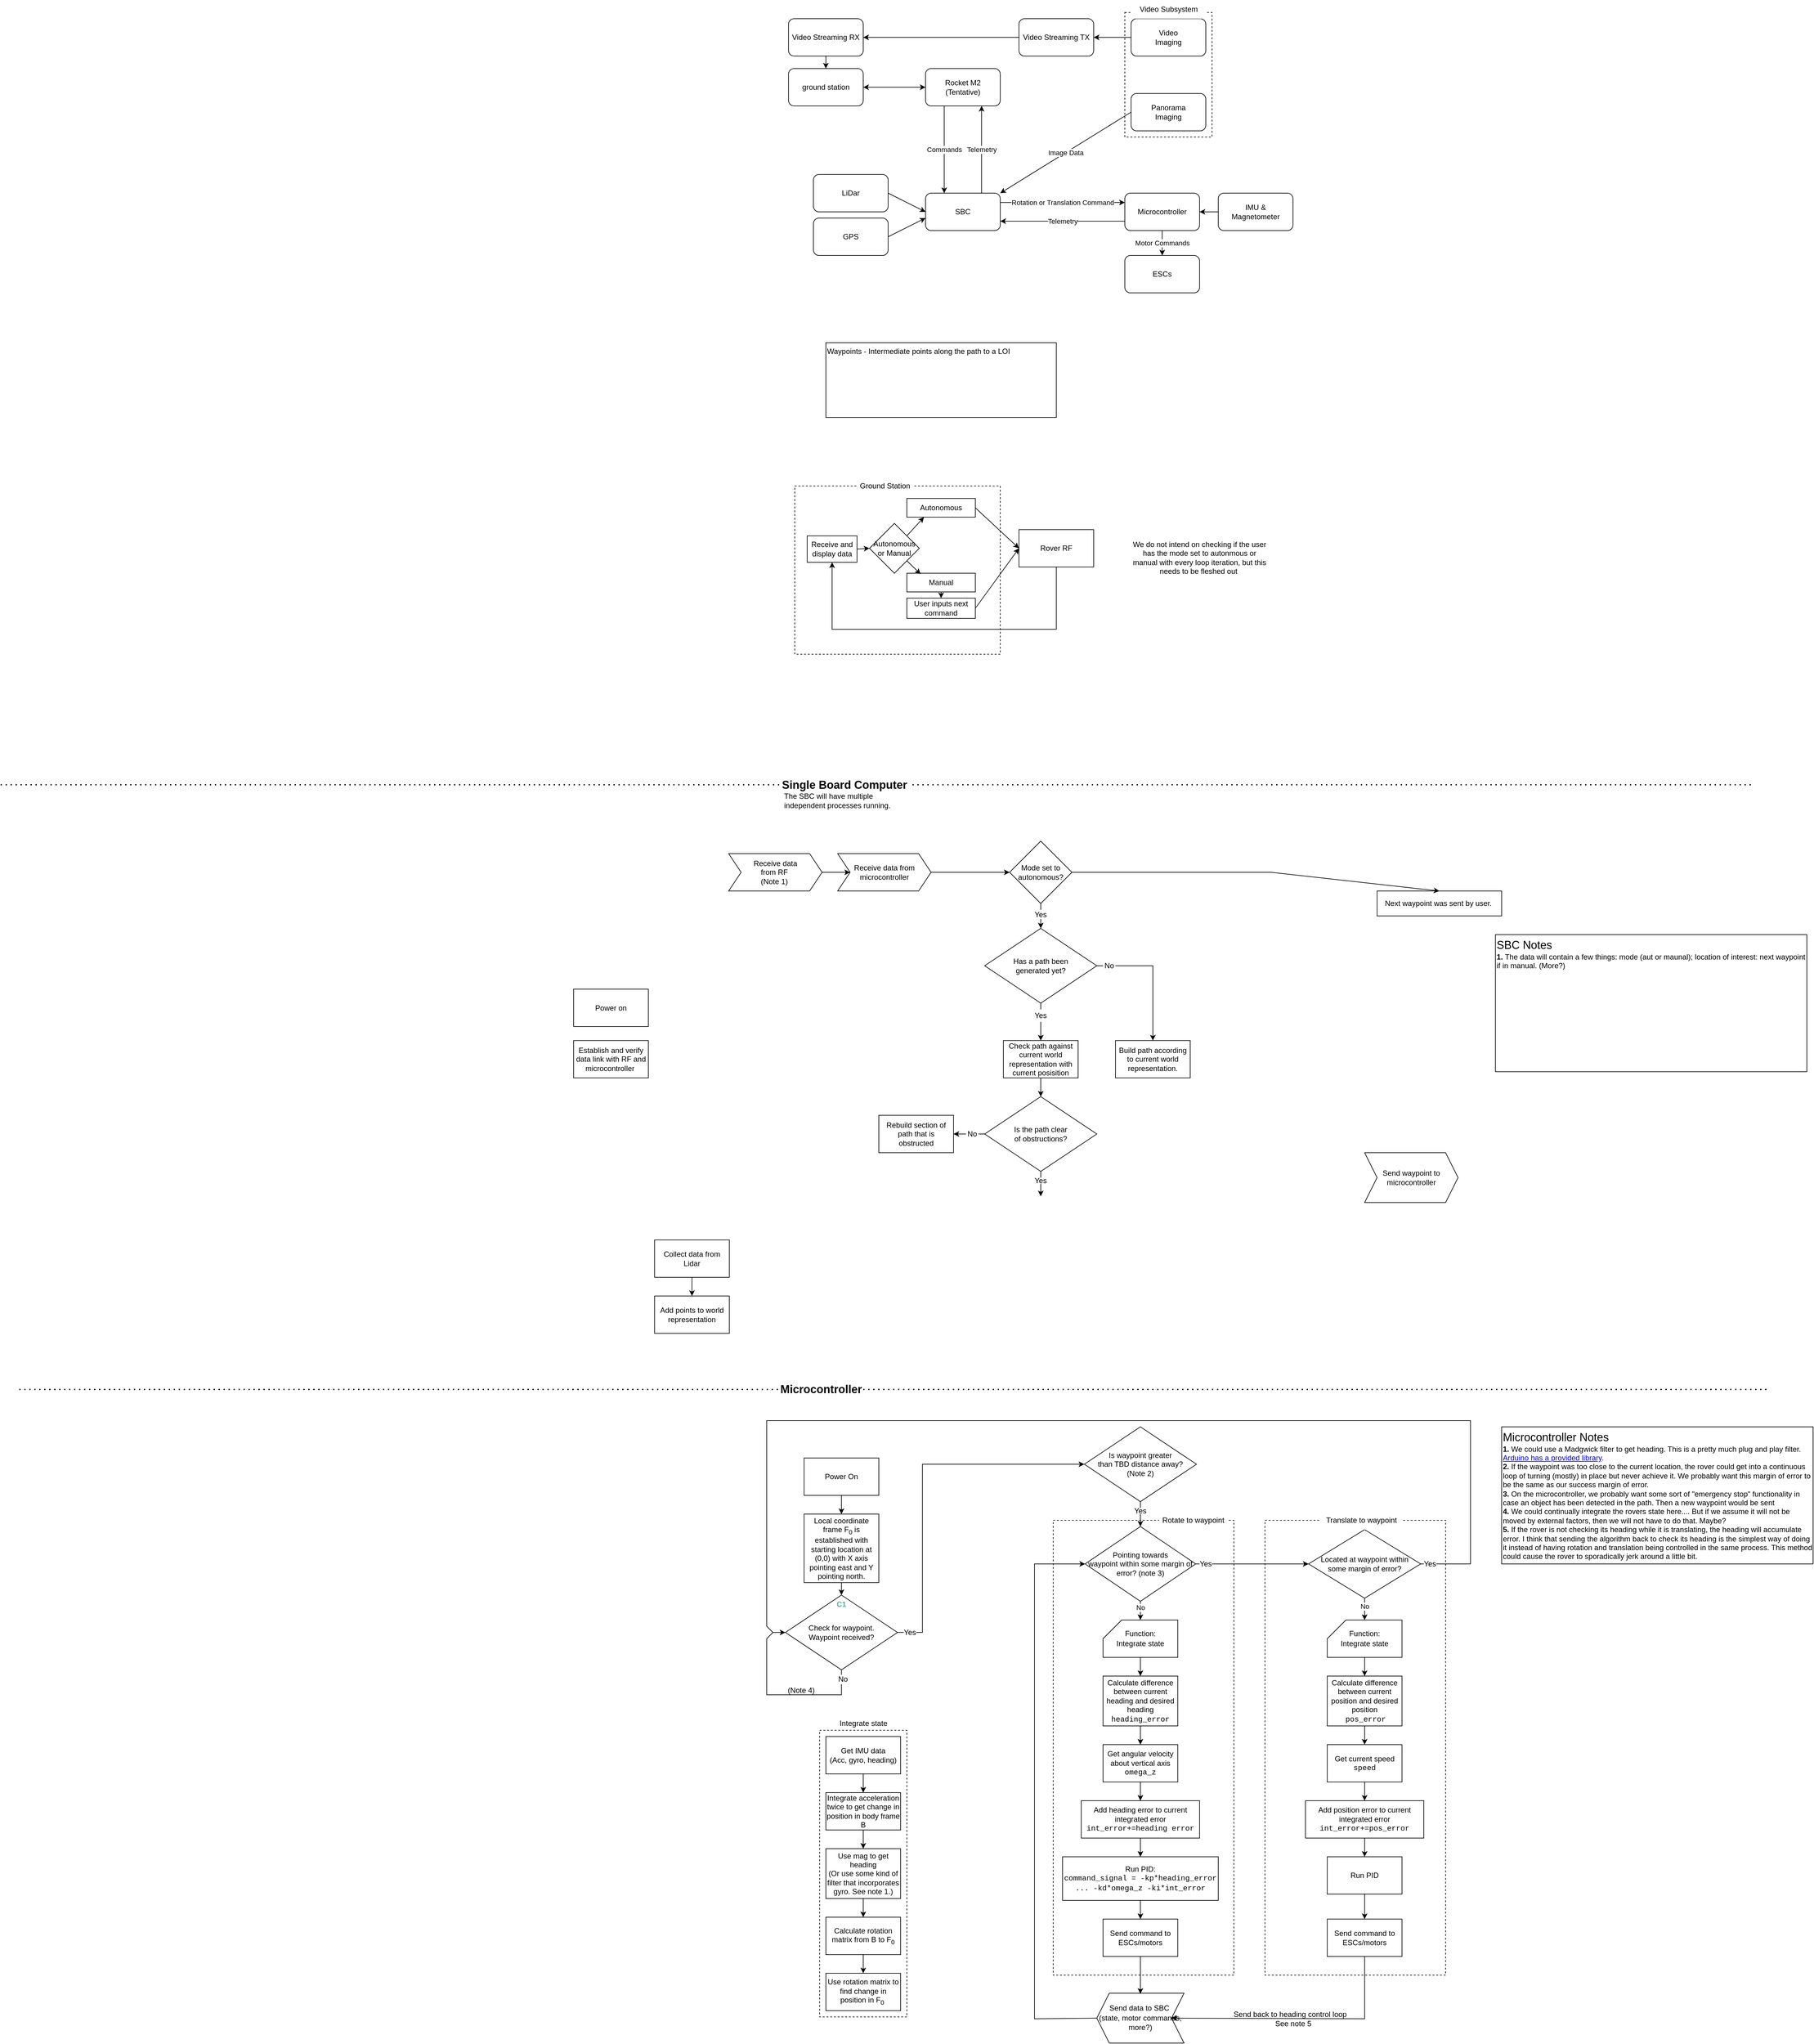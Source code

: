 <mxfile version="20.5.1" type="google"><diagram id="hso_iSwz_gK1g0uYJVs4" name="Page-1"><mxGraphModel grid="1" page="1" gridSize="10" guides="1" tooltips="1" connect="1" arrows="1" fold="1" pageScale="1" pageWidth="850" pageHeight="1100" math="0" shadow="0"><root><mxCell id="0"/><mxCell id="1" parent="0"/><mxCell id="sDQtPrkMTMTHFM-ABYCT-98" value="" style="rounded=0;whiteSpace=wrap;html=1;fontFamily=Helvetica;fontSize=12;fillColor=none;dashed=1;" vertex="1" parent="1"><mxGeometry x="780" y="2060" width="290" height="730" as="geometry"/></mxCell><mxCell id="sDQtPrkMTMTHFM-ABYCT-71" value="" style="rounded=0;whiteSpace=wrap;html=1;fontFamily=Helvetica;fontSize=12;fillColor=none;dashed=1;" vertex="1" parent="1"><mxGeometry x="65" y="2397" width="140" height="460" as="geometry"/></mxCell><mxCell id="sDQtPrkMTMTHFM-ABYCT-45" value="" style="rounded=0;whiteSpace=wrap;html=1;fontFamily=Helvetica;fontSize=12;fillColor=none;dashed=1;" vertex="1" parent="1"><mxGeometry x="440" y="2060" width="290" height="730" as="geometry"/></mxCell><mxCell id="DvEKIRroj0vIn-waKODv-55" value="" style="rounded=0;whiteSpace=wrap;html=1;fillColor=none;dashed=1;connectable=0;" vertex="1" parent="1"><mxGeometry x="25" y="400" width="330" height="270" as="geometry"/></mxCell><mxCell id="DvEKIRroj0vIn-waKODv-1" value="ground station" style="rounded=1;whiteSpace=wrap;html=1;" vertex="1" parent="1"><mxGeometry x="15" y="-270" width="120" height="60" as="geometry"/></mxCell><mxCell id="DvEKIRroj0vIn-waKODv-2" value="Rocket M2&lt;br&gt;(Tentative)" style="rounded=1;whiteSpace=wrap;html=1;" vertex="1" parent="1"><mxGeometry x="235" y="-270" width="120" height="60" as="geometry"/></mxCell><mxCell id="DvEKIRroj0vIn-waKODv-3" value="SBC" style="rounded=1;whiteSpace=wrap;html=1;" vertex="1" parent="1"><mxGeometry x="235" y="-70" width="120" height="60" as="geometry"/></mxCell><mxCell id="DvEKIRroj0vIn-waKODv-4" value="Microcontroller" style="rounded=1;whiteSpace=wrap;html=1;" vertex="1" parent="1"><mxGeometry x="555" y="-70" width="120" height="60" as="geometry"/></mxCell><mxCell id="DvEKIRroj0vIn-waKODv-5" value="ESCs" style="rounded=1;whiteSpace=wrap;html=1;" vertex="1" parent="1"><mxGeometry x="555" y="30" width="120" height="60" as="geometry"/></mxCell><mxCell id="DvEKIRroj0vIn-waKODv-6" value="Panorama&lt;br&gt;Imaging" style="rounded=1;whiteSpace=wrap;html=1;" vertex="1" parent="1"><mxGeometry x="565" y="-230" width="120" height="60" as="geometry"/></mxCell><mxCell id="DvEKIRroj0vIn-waKODv-15" value="" style="endArrow=classic;html=1;rounded=0;exitX=0;exitY=0.5;exitDx=0;exitDy=0;entryX=1;entryY=0.5;entryDx=0;entryDy=0;" edge="1" parent="1" source="DvEKIRroj0vIn-waKODv-20" target="DvEKIRroj0vIn-waKODv-21"><mxGeometry width="50" height="50" relative="1" as="geometry"><mxPoint x="365" y="50" as="sourcePoint"/><mxPoint x="195" y="-320" as="targetPoint"/></mxGeometry></mxCell><mxCell id="DvEKIRroj0vIn-waKODv-16" value="Video&lt;br&gt;Imaging" style="rounded=1;whiteSpace=wrap;html=1;" vertex="1" parent="1"><mxGeometry x="565" y="-350" width="120" height="60" as="geometry"/></mxCell><mxCell id="DvEKIRroj0vIn-waKODv-17" value="" style="endArrow=classic;startArrow=classic;html=1;rounded=0;metaEdit=0;exitX=1;exitY=0.5;exitDx=0;exitDy=0;entryX=0;entryY=0.5;entryDx=0;entryDy=0;" edge="1" parent="1" source="DvEKIRroj0vIn-waKODv-1" target="DvEKIRroj0vIn-waKODv-2"><mxGeometry width="50" height="50" relative="1" as="geometry"><mxPoint x="395" y="40" as="sourcePoint"/><mxPoint x="445" y="-10" as="targetPoint"/></mxGeometry></mxCell><mxCell id="DvEKIRroj0vIn-waKODv-20" value="Video Streaming TX" style="rounded=1;whiteSpace=wrap;html=1;" vertex="1" parent="1"><mxGeometry x="385" y="-350" width="120" height="60" as="geometry"/></mxCell><mxCell id="DvEKIRroj0vIn-waKODv-21" value="Video Streaming RX" style="rounded=1;whiteSpace=wrap;html=1;" vertex="1" parent="1"><mxGeometry x="15" y="-350" width="120" height="60" as="geometry"/></mxCell><mxCell id="DvEKIRroj0vIn-waKODv-25" value="Waypoints - Intermediate points along the path to a LOI" style="rounded=0;whiteSpace=wrap;html=1;align=left;verticalAlign=top;" vertex="1" parent="1"><mxGeometry x="75" y="170" width="370" height="120" as="geometry"/></mxCell><mxCell id="DvEKIRroj0vIn-waKODv-28" value="" style="endArrow=classic;html=1;rounded=0;exitX=0.25;exitY=1;exitDx=0;exitDy=0;entryX=0.25;entryY=0;entryDx=0;entryDy=0;" edge="1" parent="1" source="DvEKIRroj0vIn-waKODv-2" target="DvEKIRroj0vIn-waKODv-3"><mxGeometry relative="1" as="geometry"><mxPoint x="365" as="sourcePoint"/><mxPoint x="465" as="targetPoint"/></mxGeometry></mxCell><mxCell id="DvEKIRroj0vIn-waKODv-29" value="Commands" style="edgeLabel;resizable=0;html=1;align=center;verticalAlign=middle;" connectable="0" vertex="1" parent="DvEKIRroj0vIn-waKODv-28"><mxGeometry relative="1" as="geometry"/></mxCell><mxCell id="DvEKIRroj0vIn-waKODv-33" value="Image Data" style="endArrow=classic;html=1;rounded=0;exitX=0;exitY=0.5;exitDx=0;exitDy=0;entryX=1;entryY=0;entryDx=0;entryDy=0;" edge="1" parent="1" source="DvEKIRroj0vIn-waKODv-6" target="DvEKIRroj0vIn-waKODv-3"><mxGeometry relative="1" as="geometry"><mxPoint x="365" as="sourcePoint"/><mxPoint x="465" as="targetPoint"/></mxGeometry></mxCell><mxCell id="DvEKIRroj0vIn-waKODv-35" value="" style="endArrow=classic;html=1;rounded=0;exitX=0.5;exitY=1;exitDx=0;exitDy=0;entryX=0.5;entryY=0;entryDx=0;entryDy=0;" edge="1" parent="1" source="DvEKIRroj0vIn-waKODv-4" target="DvEKIRroj0vIn-waKODv-5"><mxGeometry relative="1" as="geometry"><mxPoint x="275" y="-100" as="sourcePoint"/><mxPoint x="375" y="-100" as="targetPoint"/></mxGeometry></mxCell><mxCell id="DvEKIRroj0vIn-waKODv-36" value="Motor Commands" style="edgeLabel;resizable=0;html=1;align=center;verticalAlign=middle;" connectable="0" vertex="1" parent="DvEKIRroj0vIn-waKODv-35"><mxGeometry relative="1" as="geometry"/></mxCell><mxCell id="DvEKIRroj0vIn-waKODv-38" value="LiDar" style="rounded=1;whiteSpace=wrap;html=1;" vertex="1" parent="1"><mxGeometry x="55" y="-100" width="120" height="60" as="geometry"/></mxCell><mxCell id="DvEKIRroj0vIn-waKODv-39" value="IMU &amp;amp; &lt;br&gt;Magnetometer" style="rounded=1;whiteSpace=wrap;html=1;" vertex="1" parent="1"><mxGeometry x="705" y="-70" width="120" height="60" as="geometry"/></mxCell><mxCell id="DvEKIRroj0vIn-waKODv-40" value="" style="endArrow=classic;html=1;rounded=0;exitX=1;exitY=0.5;exitDx=0;exitDy=0;entryX=0;entryY=0.5;entryDx=0;entryDy=0;" edge="1" parent="1" source="DvEKIRroj0vIn-waKODv-38" target="DvEKIRroj0vIn-waKODv-3"><mxGeometry width="50" height="50" relative="1" as="geometry"><mxPoint x="295" y="-70" as="sourcePoint"/><mxPoint x="195" y="-120" as="targetPoint"/></mxGeometry></mxCell><mxCell id="DvEKIRroj0vIn-waKODv-41" value="" style="endArrow=classic;html=1;rounded=0;entryX=1;entryY=0.5;entryDx=0;entryDy=0;exitX=0;exitY=0.5;exitDx=0;exitDy=0;" edge="1" parent="1" source="DvEKIRroj0vIn-waKODv-39" target="DvEKIRroj0vIn-waKODv-4"><mxGeometry width="50" height="50" relative="1" as="geometry"><mxPoint x="435" y="-70" as="sourcePoint"/><mxPoint x="485" y="-120" as="targetPoint"/></mxGeometry></mxCell><mxCell id="DvEKIRroj0vIn-waKODv-42" value="" style="endArrow=classic;html=1;rounded=0;exitX=0;exitY=0.5;exitDx=0;exitDy=0;entryX=1;entryY=0.5;entryDx=0;entryDy=0;" edge="1" parent="1" source="DvEKIRroj0vIn-waKODv-16" target="DvEKIRroj0vIn-waKODv-20"><mxGeometry width="50" height="50" relative="1" as="geometry"><mxPoint x="435" y="-140" as="sourcePoint"/><mxPoint x="485" y="-190" as="targetPoint"/></mxGeometry></mxCell><mxCell id="DvEKIRroj0vIn-waKODv-43" value="T" style="endArrow=classic;html=1;rounded=0;exitX=0.75;exitY=0;exitDx=0;exitDy=0;entryX=0.75;entryY=1;entryDx=0;entryDy=0;" edge="1" parent="1" source="DvEKIRroj0vIn-waKODv-3" target="DvEKIRroj0vIn-waKODv-2"><mxGeometry relative="1" as="geometry"><mxPoint x="455" y="-40" as="sourcePoint"/><mxPoint x="555" y="-40" as="targetPoint"/></mxGeometry></mxCell><mxCell id="DvEKIRroj0vIn-waKODv-44" value="Telemetry" style="edgeLabel;resizable=0;html=1;align=center;verticalAlign=middle;" connectable="0" vertex="1" parent="DvEKIRroj0vIn-waKODv-43"><mxGeometry relative="1" as="geometry"/></mxCell><mxCell id="DvEKIRroj0vIn-waKODv-45" value="" style="endArrow=classic;html=1;rounded=0;exitX=0;exitY=0.75;exitDx=0;exitDy=0;entryX=1;entryY=0.75;entryDx=0;entryDy=0;" edge="1" parent="1" source="DvEKIRroj0vIn-waKODv-4" target="DvEKIRroj0vIn-waKODv-3"><mxGeometry relative="1" as="geometry"><mxPoint x="485" y="-70" as="sourcePoint"/><mxPoint x="585" y="-70" as="targetPoint"/></mxGeometry></mxCell><mxCell id="DvEKIRroj0vIn-waKODv-46" value="Telemetry" style="edgeLabel;resizable=0;html=1;align=center;verticalAlign=middle;" connectable="0" vertex="1" parent="DvEKIRroj0vIn-waKODv-45"><mxGeometry relative="1" as="geometry"/></mxCell><mxCell id="DvEKIRroj0vIn-waKODv-47" value="" style="endArrow=classic;html=1;rounded=0;exitX=0.5;exitY=1;exitDx=0;exitDy=0;entryX=0.5;entryY=0;entryDx=0;entryDy=0;" edge="1" parent="1" source="DvEKIRroj0vIn-waKODv-21" target="DvEKIRroj0vIn-waKODv-1"><mxGeometry width="50" height="50" relative="1" as="geometry"><mxPoint x="375" y="-100" as="sourcePoint"/><mxPoint x="425" y="-150" as="targetPoint"/></mxGeometry></mxCell><mxCell id="DvEKIRroj0vIn-waKODv-48" value="" style="rounded=0;whiteSpace=wrap;html=1;fillColor=none;dashed=1;" vertex="1" parent="1"><mxGeometry x="555" y="-360" width="140" height="200" as="geometry"/></mxCell><mxCell id="DvEKIRroj0vIn-waKODv-49" value="Video Subsystem" style="text;html=1;align=center;verticalAlign=middle;resizable=0;points=[];autosize=1;strokeColor=none;fillColor=default;" vertex="1" parent="1"><mxGeometry x="565" y="-380" width="120" height="30" as="geometry"/></mxCell><mxCell id="DvEKIRroj0vIn-waKODv-50" value="" style="endArrow=classic;html=1;rounded=0;exitX=1;exitY=0.25;exitDx=0;exitDy=0;entryX=0;entryY=0.25;entryDx=0;entryDy=0;" edge="1" parent="1" source="DvEKIRroj0vIn-waKODv-3" target="DvEKIRroj0vIn-waKODv-4"><mxGeometry relative="1" as="geometry"><mxPoint x="355" y="-130" as="sourcePoint"/><mxPoint x="455" y="-130" as="targetPoint"/></mxGeometry></mxCell><mxCell id="DvEKIRroj0vIn-waKODv-51" value="Rotation or Translation Command" style="edgeLabel;resizable=0;html=1;align=center;verticalAlign=middle;dashed=1;fillColor=default;" connectable="0" vertex="1" parent="DvEKIRroj0vIn-waKODv-50"><mxGeometry relative="1" as="geometry"/></mxCell><mxCell id="DvEKIRroj0vIn-waKODv-52" value="Autonomous or Manual" style="rhombus;whiteSpace=wrap;html=1;fillColor=default;" vertex="1" parent="1"><mxGeometry x="145" y="460" width="80" height="80" as="geometry"/></mxCell><mxCell id="DvEKIRroj0vIn-waKODv-53" value="Autonomous" style="rounded=0;whiteSpace=wrap;html=1;fillColor=default;" vertex="1" parent="1"><mxGeometry x="205" y="420" width="110" height="30" as="geometry"/></mxCell><mxCell id="DvEKIRroj0vIn-waKODv-54" value="Manual" style="rounded=0;whiteSpace=wrap;html=1;fillColor=default;" vertex="1" parent="1"><mxGeometry x="205" y="540" width="110" height="30" as="geometry"/></mxCell><mxCell id="DvEKIRroj0vIn-waKODv-57" value="Receive and display data" style="rounded=0;whiteSpace=wrap;html=1;fillColor=default;" vertex="1" parent="1"><mxGeometry x="45" y="480" width="80" height="42.5" as="geometry"/></mxCell><mxCell id="DvEKIRroj0vIn-waKODv-60" value="" style="endArrow=classic;html=1;rounded=0;exitX=1;exitY=0.5;exitDx=0;exitDy=0;entryX=0;entryY=0.5;entryDx=0;entryDy=0;" edge="1" parent="1" source="DvEKIRroj0vIn-waKODv-57" target="DvEKIRroj0vIn-waKODv-52"><mxGeometry width="50" height="50" relative="1" as="geometry"><mxPoint x="435" y="580" as="sourcePoint"/><mxPoint x="485" y="530" as="targetPoint"/></mxGeometry></mxCell><mxCell id="DvEKIRroj0vIn-waKODv-61" value="" style="endArrow=classic;html=1;rounded=0;exitX=1;exitY=1;exitDx=0;exitDy=0;entryX=0.201;entryY=0.044;entryDx=0;entryDy=0;entryPerimeter=0;" edge="1" parent="1" source="DvEKIRroj0vIn-waKODv-52" target="DvEKIRroj0vIn-waKODv-54"><mxGeometry width="50" height="50" relative="1" as="geometry"><mxPoint x="435" y="580" as="sourcePoint"/><mxPoint x="485" y="530" as="targetPoint"/></mxGeometry></mxCell><mxCell id="DvEKIRroj0vIn-waKODv-62" value="" style="endArrow=classic;html=1;rounded=0;exitX=1;exitY=0;exitDx=0;exitDy=0;entryX=0.25;entryY=1;entryDx=0;entryDy=0;" edge="1" parent="1" source="DvEKIRroj0vIn-waKODv-52" target="DvEKIRroj0vIn-waKODv-53"><mxGeometry width="50" height="50" relative="1" as="geometry"><mxPoint x="435" y="580" as="sourcePoint"/><mxPoint x="485" y="530" as="targetPoint"/></mxGeometry></mxCell><mxCell id="DvEKIRroj0vIn-waKODv-64" value="User inputs next command" style="rounded=0;whiteSpace=wrap;html=1;fillColor=default;" vertex="1" parent="1"><mxGeometry x="205" y="580" width="110" height="32.5" as="geometry"/></mxCell><mxCell id="DvEKIRroj0vIn-waKODv-69" value="" style="endArrow=classic;html=1;rounded=0;exitX=1;exitY=0.5;exitDx=0;exitDy=0;entryX=0;entryY=0.5;entryDx=0;entryDy=0;" edge="1" parent="1" source="DvEKIRroj0vIn-waKODv-53" target="DvEKIRroj0vIn-waKODv-71"><mxGeometry width="50" height="50" relative="1" as="geometry"><mxPoint x="435" y="550" as="sourcePoint"/><mxPoint x="465" y="450" as="targetPoint"/></mxGeometry></mxCell><mxCell id="DvEKIRroj0vIn-waKODv-71" value="Rover RF" style="rounded=0;whiteSpace=wrap;html=1;fillColor=default;" vertex="1" parent="1"><mxGeometry x="385" y="470" width="120" height="60" as="geometry"/></mxCell><mxCell id="DvEKIRroj0vIn-waKODv-73" value="" style="endArrow=classic;html=1;rounded=0;exitX=0.5;exitY=1;exitDx=0;exitDy=0;entryX=0.5;entryY=0;entryDx=0;entryDy=0;" edge="1" parent="1" source="DvEKIRroj0vIn-waKODv-54" target="DvEKIRroj0vIn-waKODv-64"><mxGeometry width="50" height="50" relative="1" as="geometry"><mxPoint x="435" y="550" as="sourcePoint"/><mxPoint x="485" y="500" as="targetPoint"/></mxGeometry></mxCell><mxCell id="DvEKIRroj0vIn-waKODv-74" value="" style="endArrow=classic;html=1;rounded=0;exitX=1;exitY=0.5;exitDx=0;exitDy=0;entryX=0;entryY=0.5;entryDx=0;entryDy=0;" edge="1" parent="1" source="DvEKIRroj0vIn-waKODv-64" target="DvEKIRroj0vIn-waKODv-71"><mxGeometry width="50" height="50" relative="1" as="geometry"><mxPoint x="435" y="550" as="sourcePoint"/><mxPoint x="485" y="500" as="targetPoint"/></mxGeometry></mxCell><mxCell id="DvEKIRroj0vIn-waKODv-75" value="" style="endArrow=classic;html=1;rounded=0;exitX=0.5;exitY=1;exitDx=0;exitDy=0;entryX=0.5;entryY=1;entryDx=0;entryDy=0;" edge="1" parent="1" source="DvEKIRroj0vIn-waKODv-71" target="DvEKIRroj0vIn-waKODv-57"><mxGeometry width="50" height="50" relative="1" as="geometry"><mxPoint x="435" y="550" as="sourcePoint"/><mxPoint x="445" y="650" as="targetPoint"/><Array as="points"><mxPoint x="445" y="630"/><mxPoint x="85" y="630"/></Array></mxGeometry></mxCell><mxCell id="DvEKIRroj0vIn-waKODv-76" value="Ground Station" style="rounded=0;whiteSpace=wrap;html=1;fillColor=default;strokeColor=none;" vertex="1" parent="1"><mxGeometry x="125" y="390" width="90" height="20" as="geometry"/></mxCell><mxCell id="DvEKIRroj0vIn-waKODv-82" value="Mode set to autonomous?" style="rhombus;whiteSpace=wrap;html=1;fillColor=default;" vertex="1" parent="1"><mxGeometry x="370" y="970" width="100" height="100" as="geometry"/></mxCell><mxCell id="DvEKIRroj0vIn-waKODv-85" value="&lt;span style=&quot;&quot;&gt;We do not intend on checking if the user has the mode set to autonmous or manual with every loop iteration, but this needs to be fleshed out&amp;nbsp;&lt;/span&gt;" style="rounded=0;whiteSpace=wrap;html=1;fillColor=default;strokeColor=none;" vertex="1" parent="1"><mxGeometry x="565" y="420" width="220" height="190" as="geometry"/></mxCell><mxCell id="DvEKIRroj0vIn-waKODv-92" value="Add points to world representation" style="rounded=0;whiteSpace=wrap;html=1;fillColor=default;" vertex="1" parent="1"><mxGeometry x="-200" y="1700" width="120" height="60" as="geometry"/></mxCell><mxCell id="DvEKIRroj0vIn-waKODv-95" value="Collect data from Lidar" style="rounded=0;whiteSpace=wrap;html=1;fillColor=default;" vertex="1" parent="1"><mxGeometry x="-200" y="1610" width="120" height="60" as="geometry"/></mxCell><mxCell id="DvEKIRroj0vIn-waKODv-96" value="" style="endArrow=classic;html=1;rounded=0;exitX=0.5;exitY=1;exitDx=0;exitDy=0;entryX=0.5;entryY=0;entryDx=0;entryDy=0;" edge="1" parent="1" source="DvEKIRroj0vIn-waKODv-95"><mxGeometry width="50" height="50" relative="1" as="geometry"><mxPoint x="-240" y="1820" as="sourcePoint"/><mxPoint x="-140" y="1700" as="targetPoint"/></mxGeometry></mxCell><mxCell id="DvEKIRroj0vIn-waKODv-100" value="Next waypoint was sent by user.&amp;nbsp;" style="rounded=0;whiteSpace=wrap;html=1;fillColor=default;" vertex="1" parent="1"><mxGeometry x="960" y="1050" width="200" height="40" as="geometry"/></mxCell><mxCell id="DvEKIRroj0vIn-waKODv-105" value="" style="endArrow=classic;html=1;rounded=0;exitX=0.5;exitY=1;exitDx=0;exitDy=0;entryX=0.5;entryY=0;entryDx=0;entryDy=0;startArrow=none;" edge="1" parent="1" source="sDQtPrkMTMTHFM-ABYCT-127" target="sDQtPrkMTMTHFM-ABYCT-134"><mxGeometry relative="1" as="geometry"><mxPoint x="420" y="1267.5" as="sourcePoint"/><mxPoint x="420" y="1287.5" as="targetPoint"/></mxGeometry></mxCell><mxCell id="XONJe4UPxLVINAZt4d5X-1" value="GPS" style="rounded=1;whiteSpace=wrap;html=1;" vertex="1" parent="1"><mxGeometry x="55" y="-30" width="120" height="60" as="geometry"/></mxCell><mxCell id="XONJe4UPxLVINAZt4d5X-2" value="" style="endArrow=classic;html=1;rounded=0;exitX=1;exitY=0.5;exitDx=0;exitDy=0;" edge="1" parent="1" source="XONJe4UPxLVINAZt4d5X-1"><mxGeometry width="50" height="50" relative="1" as="geometry"><mxPoint x="505" y="-80" as="sourcePoint"/><mxPoint x="235" y="-30" as="targetPoint"/></mxGeometry></mxCell><mxCell id="jikl1T2N4eVKu-WxncA5-1" value="Get IMU data&lt;br&gt;(Acc, gyro, heading)" style="rounded=0;whiteSpace=wrap;html=1;" vertex="1" parent="1"><mxGeometry x="75" y="2407" width="120" height="60" as="geometry"/></mxCell><mxCell id="jikl1T2N4eVKu-WxncA5-2" value="Use mag to get heading&lt;br&gt;(Or use some kind of filter that incorporates gyro. See note 1.)" style="rounded=0;whiteSpace=wrap;html=1;" vertex="1" parent="1"><mxGeometry x="75" y="2587" width="120" height="80" as="geometry"/></mxCell><mxCell id="jikl1T2N4eVKu-WxncA5-3" value="&lt;font style=&quot;font-size: 18px;&quot;&gt;Microcontroller Notes&lt;/font&gt;&lt;br style=&quot;font-size: 18px;&quot;&gt;&lt;b&gt;1.&lt;/b&gt; We could use a Madgwick filter to get heading. This is a pretty much plug and play filter. &lt;font color=&quot;#0000cc&quot;&gt;&lt;a style=&quot;&quot; href=&quot;https://www.arduino.cc/reference/en/libraries/madgwick/&quot;&gt;Arduino has a provided library&lt;/a&gt;.&amp;nbsp;&lt;/font&gt;&amp;nbsp;&lt;br&gt;&lt;b&gt;2. &lt;/b&gt;If the waypoint was too close to the current location, the rover could get into a continuous loop of turning (mostly) in place but never achieve it. We probably want this margin of error to be the same as our success margin of error.&amp;nbsp;&lt;br&gt;&lt;b&gt;3.&lt;/b&gt; On the microcontroller, we probably want some sort of &quot;emergency stop&quot; functionality in case an object has been detected in the path. Then a new waypoint would be sent&lt;br&gt;&lt;b&gt;4.&lt;/b&gt; We could continually integrate the rovers state here.... But if we assume it will not be moved by external factors, then we will not have to do that. Maybe?&lt;br&gt;&lt;b&gt;5.&lt;/b&gt; If the rover is not checking its heading while it is translating, the heading will accumulate error. I think that sending the algorithm back to check its heading is the simplest way of doing it instead of having rotation and translation being controlled in the same process. This method could cause the rover to sporadically jerk around a little bit.&amp;nbsp;" style="rounded=0;whiteSpace=wrap;html=1;align=left;verticalAlign=top;" vertex="1" parent="1"><mxGeometry x="1160" y="1910" width="500" height="220" as="geometry"/></mxCell><mxCell id="jikl1T2N4eVKu-WxncA5-5" value="Power On" style="rounded=0;whiteSpace=wrap;html=1;" vertex="1" parent="1"><mxGeometry x="40" y="1960" width="120" height="60" as="geometry"/></mxCell><mxCell id="jikl1T2N4eVKu-WxncA5-6" value="Local coordinate frame F&lt;sub&gt;0&lt;/sub&gt; is established with starting location at (0,0) with X axis pointing east and Y pointing north." style="rounded=0;whiteSpace=wrap;html=1;" vertex="1" parent="1"><mxGeometry x="40" y="2050" width="120" height="110" as="geometry"/></mxCell><mxCell id="jikl1T2N4eVKu-WxncA5-8" value="Calculate rotation matrix from B to F&lt;sub&gt;0&lt;/sub&gt;" style="rounded=0;whiteSpace=wrap;html=1;" vertex="1" parent="1"><mxGeometry x="75" y="2697" width="120" height="60" as="geometry"/></mxCell><mxCell id="jikl1T2N4eVKu-WxncA5-9" value="Integrate acceleration twice to get change in position in body frame B" style="rounded=0;whiteSpace=wrap;html=1;" vertex="1" parent="1"><mxGeometry x="75" y="2497" width="120" height="60" as="geometry"/></mxCell><mxCell id="jikl1T2N4eVKu-WxncA5-11" value="Calculate difference between current heading and desired heading &lt;font face=&quot;Courier New&quot;&gt;heading_error&lt;/font&gt;" style="rounded=0;whiteSpace=wrap;html=1;" vertex="1" parent="1"><mxGeometry x="520" y="2310" width="120" height="80" as="geometry"/></mxCell><mxCell id="jikl1T2N4eVKu-WxncA5-12" value="Get angular velocity about vertical axis &lt;font face=&quot;Courier New&quot;&gt;omega_z&lt;/font&gt;" style="rounded=0;whiteSpace=wrap;html=1;" vertex="1" parent="1"><mxGeometry x="520" y="2420" width="120" height="60" as="geometry"/></mxCell><mxCell id="jikl1T2N4eVKu-WxncA5-13" value="Use rotation matrix to find change in position in F&lt;sub&gt;0&lt;/sub&gt;&amp;nbsp;" style="rounded=0;whiteSpace=wrap;html=1;" vertex="1" parent="1"><mxGeometry x="75" y="2787" width="120" height="60" as="geometry"/></mxCell><mxCell id="jikl1T2N4eVKu-WxncA5-14" value="&lt;font color=&quot;#000000&quot;&gt;Pointing towards &lt;br&gt;waypoint&amp;nbsp;within some margin of error? (note 3)&lt;br&gt;&lt;/font&gt;" style="rhombus;whiteSpace=wrap;html=1;fontColor=#0000CC;" vertex="1" parent="1"><mxGeometry x="491.25" y="2070" width="177.5" height="120" as="geometry"/></mxCell><mxCell id="jikl1T2N4eVKu-WxncA5-15" value="Run PID:&lt;br&gt;&lt;font face=&quot;Courier New&quot;&gt;command_signal = -kp*heading_error ... -kd*omega_z -ki*int_error&lt;/font&gt;" style="rounded=0;whiteSpace=wrap;html=1;" vertex="1" parent="1"><mxGeometry x="455" y="2600" width="250" height="70" as="geometry"/></mxCell><mxCell id="jikl1T2N4eVKu-WxncA5-16" value="Add heading error to current integrated error&lt;br&gt;&lt;font face=&quot;Courier New&quot;&gt;int_error+=heading error&lt;/font&gt;" style="rounded=0;whiteSpace=wrap;html=1;" vertex="1" parent="1"><mxGeometry x="485" y="2510" width="190" height="60" as="geometry"/></mxCell><mxCell id="sDQtPrkMTMTHFM-ABYCT-1" value="Send command to ESCs/motors" style="rounded=0;whiteSpace=wrap;html=1;" vertex="1" parent="1"><mxGeometry x="520" y="2700" width="120" height="60" as="geometry"/></mxCell><mxCell id="sDQtPrkMTMTHFM-ABYCT-8" value="" style="endArrow=classic;html=1;rounded=0;fontFamily=Courier New;entryX=0.5;entryY=0;entryDx=0;entryDy=0;exitX=0.5;exitY=1;exitDx=0;exitDy=0;" edge="1" parent="1" target="jikl1T2N4eVKu-WxncA5-11"><mxGeometry width="50" height="50" relative="1" as="geometry"><mxPoint x="580" y="2280" as="sourcePoint"/><mxPoint x="550" y="2170" as="targetPoint"/></mxGeometry></mxCell><mxCell id="sDQtPrkMTMTHFM-ABYCT-9" value="" style="endArrow=classic;html=1;rounded=0;fontFamily=Courier New;exitX=0.5;exitY=1;exitDx=0;exitDy=0;entryX=0.5;entryY=0;entryDx=0;entryDy=0;" edge="1" parent="1" source="jikl1T2N4eVKu-WxncA5-11" target="jikl1T2N4eVKu-WxncA5-12"><mxGeometry width="50" height="50" relative="1" as="geometry"><mxPoint x="500" y="2220" as="sourcePoint"/><mxPoint x="640" y="2410" as="targetPoint"/></mxGeometry></mxCell><mxCell id="sDQtPrkMTMTHFM-ABYCT-10" value="" style="endArrow=classic;html=1;rounded=0;fontFamily=Courier New;exitX=0.5;exitY=1;exitDx=0;exitDy=0;entryX=0.5;entryY=0;entryDx=0;entryDy=0;" edge="1" parent="1" source="jikl1T2N4eVKu-WxncA5-12" target="jikl1T2N4eVKu-WxncA5-16"><mxGeometry width="50" height="50" relative="1" as="geometry"><mxPoint x="500" y="2420" as="sourcePoint"/><mxPoint x="550" y="2370" as="targetPoint"/></mxGeometry></mxCell><mxCell id="sDQtPrkMTMTHFM-ABYCT-11" value="" style="endArrow=classic;html=1;rounded=0;fontFamily=Courier New;exitX=0.5;exitY=1;exitDx=0;exitDy=0;entryX=0.5;entryY=0;entryDx=0;entryDy=0;" edge="1" parent="1" source="jikl1T2N4eVKu-WxncA5-16" target="jikl1T2N4eVKu-WxncA5-15"><mxGeometry width="50" height="50" relative="1" as="geometry"><mxPoint x="500" y="2420" as="sourcePoint"/><mxPoint x="550" y="2370" as="targetPoint"/></mxGeometry></mxCell><mxCell id="sDQtPrkMTMTHFM-ABYCT-12" value="" style="endArrow=classic;html=1;rounded=0;fontFamily=Courier New;exitX=0.5;exitY=1;exitDx=0;exitDy=0;entryX=0.5;entryY=0;entryDx=0;entryDy=0;" edge="1" parent="1" source="jikl1T2N4eVKu-WxncA5-15" target="sDQtPrkMTMTHFM-ABYCT-1"><mxGeometry width="50" height="50" relative="1" as="geometry"><mxPoint x="500" y="2420" as="sourcePoint"/><mxPoint x="480" y="2690" as="targetPoint"/></mxGeometry></mxCell><mxCell id="sDQtPrkMTMTHFM-ABYCT-14" value="" style="endArrow=classic;html=1;rounded=0;fontFamily=Helvetica;exitX=0.5;exitY=1;exitDx=0;exitDy=0;entryX=0.5;entryY=0;entryDx=0;entryDy=0;" edge="1" parent="1" source="jikl1T2N4eVKu-WxncA5-14"><mxGeometry relative="1" as="geometry"><mxPoint x="470" y="2300" as="sourcePoint"/><mxPoint x="580" y="2220" as="targetPoint"/></mxGeometry></mxCell><mxCell id="sDQtPrkMTMTHFM-ABYCT-15" value="No" style="edgeLabel;resizable=0;html=1;align=center;verticalAlign=middle;fontFamily=Helvetica;" connectable="0" vertex="1" parent="sDQtPrkMTMTHFM-ABYCT-14"><mxGeometry relative="1" as="geometry"><mxPoint y="-5" as="offset"/></mxGeometry></mxCell><mxCell id="sDQtPrkMTMTHFM-ABYCT-17" value="" style="endArrow=classic;html=1;rounded=0;fontFamily=Helvetica;exitX=0.5;exitY=1;exitDx=0;exitDy=0;entryX=0.5;entryY=0;entryDx=0;entryDy=0;" edge="1" parent="1" source="jikl1T2N4eVKu-WxncA5-1" target="jikl1T2N4eVKu-WxncA5-9"><mxGeometry width="50" height="50" relative="1" as="geometry"><mxPoint x="330" y="2627" as="sourcePoint"/><mxPoint x="380" y="2577" as="targetPoint"/></mxGeometry></mxCell><mxCell id="sDQtPrkMTMTHFM-ABYCT-18" value="" style="endArrow=classic;html=1;rounded=0;fontFamily=Helvetica;exitX=0.5;exitY=1;exitDx=0;exitDy=0;" edge="1" parent="1" source="jikl1T2N4eVKu-WxncA5-9" target="jikl1T2N4eVKu-WxncA5-2"><mxGeometry width="50" height="50" relative="1" as="geometry"><mxPoint x="330" y="2627" as="sourcePoint"/><mxPoint x="380" y="2577" as="targetPoint"/></mxGeometry></mxCell><mxCell id="sDQtPrkMTMTHFM-ABYCT-19" value="" style="endArrow=classic;html=1;rounded=0;fontFamily=Helvetica;exitX=0.5;exitY=1;exitDx=0;exitDy=0;entryX=0.5;entryY=0;entryDx=0;entryDy=0;" edge="1" parent="1" source="jikl1T2N4eVKu-WxncA5-2" target="jikl1T2N4eVKu-WxncA5-8"><mxGeometry width="50" height="50" relative="1" as="geometry"><mxPoint x="330" y="2627" as="sourcePoint"/><mxPoint x="380" y="2577" as="targetPoint"/></mxGeometry></mxCell><mxCell id="sDQtPrkMTMTHFM-ABYCT-20" value="" style="endArrow=classic;html=1;rounded=0;fontFamily=Helvetica;exitX=0.5;exitY=1;exitDx=0;exitDy=0;entryX=0.5;entryY=0;entryDx=0;entryDy=0;" edge="1" parent="1" source="jikl1T2N4eVKu-WxncA5-8" target="jikl1T2N4eVKu-WxncA5-13"><mxGeometry width="50" height="50" relative="1" as="geometry"><mxPoint x="330" y="2627" as="sourcePoint"/><mxPoint x="380" y="2577" as="targetPoint"/></mxGeometry></mxCell><mxCell id="sDQtPrkMTMTHFM-ABYCT-22" value="Is waypoint greater &lt;br&gt;than TBD distance away? &lt;br&gt;(Note 2)" style="rhombus;whiteSpace=wrap;html=1;fontFamily=Helvetica;" vertex="1" parent="1"><mxGeometry x="490" y="1910" width="180" height="120" as="geometry"/></mxCell><mxCell id="sDQtPrkMTMTHFM-ABYCT-24" value="Check for waypoint. &lt;br&gt;Waypoint received?" style="rhombus;whiteSpace=wrap;html=1;fontFamily=Helvetica;" vertex="1" parent="1"><mxGeometry x="10" y="2180" width="180" height="120" as="geometry"/></mxCell><mxCell id="sDQtPrkMTMTHFM-ABYCT-26" value="" style="endArrow=classic;html=1;rounded=0;fontFamily=Helvetica;fontSize=12;exitX=0.5;exitY=1;exitDx=0;exitDy=0;entryX=0;entryY=0.5;entryDx=0;entryDy=0;" edge="1" parent="1" source="sDQtPrkMTMTHFM-ABYCT-24" target="sDQtPrkMTMTHFM-ABYCT-24"><mxGeometry relative="1" as="geometry"><mxPoint x="400" y="2310" as="sourcePoint"/><mxPoint y="2290" as="targetPoint"/><Array as="points"><mxPoint x="100" y="2340"/><mxPoint x="-20" y="2340"/><mxPoint x="-20" y="2250"/><mxPoint x="-10" y="2240"/></Array></mxGeometry></mxCell><mxCell id="sDQtPrkMTMTHFM-ABYCT-27" value="No" style="edgeLabel;resizable=0;html=1;align=center;verticalAlign=middle;fontFamily=Helvetica;fontSize=12;" connectable="0" vertex="1" parent="sDQtPrkMTMTHFM-ABYCT-26"><mxGeometry relative="1" as="geometry"><mxPoint x="104" y="-25" as="offset"/></mxGeometry></mxCell><mxCell id="sDQtPrkMTMTHFM-ABYCT-28" value="" style="endArrow=classic;html=1;rounded=0;fontFamily=Helvetica;fontSize=12;exitX=1;exitY=0.5;exitDx=0;exitDy=0;entryX=0;entryY=0.5;entryDx=0;entryDy=0;" edge="1" parent="1" source="sDQtPrkMTMTHFM-ABYCT-24" target="sDQtPrkMTMTHFM-ABYCT-22"><mxGeometry relative="1" as="geometry"><mxPoint x="400" y="2310" as="sourcePoint"/><mxPoint x="500" y="2310" as="targetPoint"/><Array as="points"><mxPoint x="230" y="2240"/><mxPoint x="230" y="1970"/></Array></mxGeometry></mxCell><mxCell id="sDQtPrkMTMTHFM-ABYCT-32" value="Yes" style="rounded=0;whiteSpace=wrap;html=1;fontFamily=Helvetica;fontSize=12;fillColor=default;strokeColor=none;" vertex="1" parent="1"><mxGeometry x="200" y="2230" width="20" height="20" as="geometry"/></mxCell><mxCell id="sDQtPrkMTMTHFM-ABYCT-33" value="" style="endArrow=classic;html=1;rounded=0;fontFamily=Helvetica;fontSize=12;exitX=0.5;exitY=1;exitDx=0;exitDy=0;" edge="1" parent="1" source="jikl1T2N4eVKu-WxncA5-6" target="sDQtPrkMTMTHFM-ABYCT-24"><mxGeometry width="50" height="50" relative="1" as="geometry"><mxPoint x="480" y="2240" as="sourcePoint"/><mxPoint x="530" y="2190" as="targetPoint"/></mxGeometry></mxCell><mxCell id="sDQtPrkMTMTHFM-ABYCT-34" value="" style="endArrow=classic;html=1;rounded=0;fontFamily=Helvetica;fontSize=12;exitX=0.5;exitY=1;exitDx=0;exitDy=0;entryX=0.5;entryY=0;entryDx=0;entryDy=0;" edge="1" parent="1" source="jikl1T2N4eVKu-WxncA5-5" target="jikl1T2N4eVKu-WxncA5-6"><mxGeometry width="50" height="50" relative="1" as="geometry"><mxPoint x="480" y="2240" as="sourcePoint"/><mxPoint x="530" y="2190" as="targetPoint"/></mxGeometry></mxCell><mxCell id="sDQtPrkMTMTHFM-ABYCT-35" value="" style="endArrow=classic;html=1;rounded=0;fontFamily=Helvetica;fontSize=12;exitX=0.5;exitY=1;exitDx=0;exitDy=0;startArrow=none;" edge="1" parent="1" source="sDQtPrkMTMTHFM-ABYCT-36" target="jikl1T2N4eVKu-WxncA5-14"><mxGeometry width="50" height="50" relative="1" as="geometry"><mxPoint x="480" y="2240" as="sourcePoint"/><mxPoint x="530" y="2190" as="targetPoint"/></mxGeometry></mxCell><mxCell id="sDQtPrkMTMTHFM-ABYCT-36" value="Yes" style="rounded=0;whiteSpace=wrap;html=1;fontFamily=Helvetica;fontSize=12;fillColor=default;strokeColor=none;" vertex="1" parent="1"><mxGeometry x="570" y="2040" width="20" height="10" as="geometry"/></mxCell><mxCell id="sDQtPrkMTMTHFM-ABYCT-37" value="" style="endArrow=none;html=1;rounded=0;fontFamily=Helvetica;fontSize=12;exitX=0.5;exitY=1;exitDx=0;exitDy=0;" edge="1" parent="1" source="sDQtPrkMTMTHFM-ABYCT-22" target="sDQtPrkMTMTHFM-ABYCT-36"><mxGeometry width="50" height="50" relative="1" as="geometry"><mxPoint x="580.0" y="2040" as="sourcePoint"/><mxPoint x="580.0" y="2070" as="targetPoint"/></mxGeometry></mxCell><mxCell id="sDQtPrkMTMTHFM-ABYCT-38" value="(Note 4)" style="text;html=1;align=center;verticalAlign=middle;resizable=0;points=[];autosize=1;strokeColor=none;fillColor=none;fontSize=12;fontFamily=Helvetica;" vertex="1" parent="1"><mxGeometry y="2318" width="70" height="30" as="geometry"/></mxCell><mxCell id="sDQtPrkMTMTHFM-ABYCT-39" value="Located at waypoint within &lt;br&gt;some margin of error?" style="rhombus;whiteSpace=wrap;html=1;fontFamily=Helvetica;" vertex="1" parent="1"><mxGeometry x="850" y="2075" width="180" height="110" as="geometry"/></mxCell><mxCell id="sDQtPrkMTMTHFM-ABYCT-40" value="" style="endArrow=classic;html=1;rounded=0;fontFamily=Helvetica;exitX=1;exitY=0.5;exitDx=0;exitDy=0;entryX=0;entryY=0.5;entryDx=0;entryDy=0;startArrow=none;" edge="1" parent="1" source="sDQtPrkMTMTHFM-ABYCT-52" target="sDQtPrkMTMTHFM-ABYCT-39"><mxGeometry relative="1" as="geometry"><mxPoint x="590" y="2200" as="sourcePoint"/><mxPoint x="590" y="2230" as="targetPoint"/></mxGeometry></mxCell><mxCell id="sDQtPrkMTMTHFM-ABYCT-42" value="" style="endArrow=classic;html=1;rounded=0;fontFamily=Helvetica;exitX=0.5;exitY=1;exitDx=0;exitDy=0;entryX=0.5;entryY=0;entryDx=0;entryDy=0;entryPerimeter=0;" edge="1" parent="1" source="sDQtPrkMTMTHFM-ABYCT-39" target="sDQtPrkMTMTHFM-ABYCT-73"><mxGeometry relative="1" as="geometry"><mxPoint x="945" y="2200" as="sourcePoint"/><mxPoint x="935" y="2220" as="targetPoint"/></mxGeometry></mxCell><mxCell id="sDQtPrkMTMTHFM-ABYCT-43" value="No" style="edgeLabel;resizable=0;html=1;align=center;verticalAlign=middle;fontFamily=Helvetica;" connectable="0" vertex="1" parent="sDQtPrkMTMTHFM-ABYCT-42"><mxGeometry relative="1" as="geometry"><mxPoint y="-5" as="offset"/></mxGeometry></mxCell><mxCell id="sDQtPrkMTMTHFM-ABYCT-46" value="Rotate to waypoint" style="rounded=0;whiteSpace=wrap;html=1;dashed=1;fontFamily=Helvetica;fontSize=12;fillColor=default;strokeColor=none;" vertex="1" parent="1"><mxGeometry x="610" y="2045" width="110" height="30" as="geometry"/></mxCell><mxCell id="sDQtPrkMTMTHFM-ABYCT-47" value="Calculate difference between current position and desired position&lt;br&gt;&amp;nbsp;&lt;font face=&quot;Courier New&quot;&gt;pos_error&lt;/font&gt;" style="rounded=0;whiteSpace=wrap;html=1;" vertex="1" parent="1"><mxGeometry x="880" y="2310" width="120" height="80" as="geometry"/></mxCell><mxCell id="sDQtPrkMTMTHFM-ABYCT-48" value="Get current speed&lt;br&gt;&lt;font face=&quot;Courier New&quot;&gt;speed&lt;/font&gt;" style="rounded=0;whiteSpace=wrap;html=1;" vertex="1" parent="1"><mxGeometry x="880" y="2420" width="120" height="60" as="geometry"/></mxCell><mxCell id="sDQtPrkMTMTHFM-ABYCT-49" value="Add position error to current integrated error&lt;br&gt;&lt;font face=&quot;Courier New&quot;&gt;int_error+=pos_error&lt;/font&gt;" style="rounded=0;whiteSpace=wrap;html=1;" vertex="1" parent="1"><mxGeometry x="845" y="2510" width="190" height="60" as="geometry"/></mxCell><mxCell id="sDQtPrkMTMTHFM-ABYCT-51" value="Run PID" style="rounded=0;whiteSpace=wrap;html=1;" vertex="1" parent="1"><mxGeometry x="880" y="2600" width="120" height="60" as="geometry"/></mxCell><mxCell id="sDQtPrkMTMTHFM-ABYCT-52" value="Yes" style="rounded=0;whiteSpace=wrap;html=1;fontFamily=Helvetica;fontSize=12;fillColor=default;strokeColor=none;" vertex="1" parent="1"><mxGeometry x="675" y="2120" width="20" height="20" as="geometry"/></mxCell><mxCell id="sDQtPrkMTMTHFM-ABYCT-53" value="" style="endArrow=none;html=1;rounded=0;fontFamily=Helvetica;exitX=1;exitY=0.5;exitDx=0;exitDy=0;entryX=0;entryY=0.5;entryDx=0;entryDy=0;" edge="1" parent="1" source="jikl1T2N4eVKu-WxncA5-14" target="sDQtPrkMTMTHFM-ABYCT-52"><mxGeometry relative="1" as="geometry"><mxPoint x="668.75" y="2130" as="sourcePoint"/><mxPoint x="845" y="2130" as="targetPoint"/></mxGeometry></mxCell><mxCell id="sDQtPrkMTMTHFM-ABYCT-54" value="Send command to ESCs/motors" style="rounded=0;whiteSpace=wrap;html=1;" vertex="1" parent="1"><mxGeometry x="880" y="2700" width="120" height="60" as="geometry"/></mxCell><mxCell id="sDQtPrkMTMTHFM-ABYCT-55" value="" style="endArrow=classic;html=1;rounded=0;fontFamily=Courier New;fontSize=12;exitX=0.5;exitY=1;exitDx=0;exitDy=0;entryX=0.5;entryY=0;entryDx=0;entryDy=0;exitPerimeter=0;" edge="1" parent="1" source="sDQtPrkMTMTHFM-ABYCT-73" target="sDQtPrkMTMTHFM-ABYCT-47"><mxGeometry width="50" height="50" relative="1" as="geometry"><mxPoint x="935" y="2280" as="sourcePoint"/><mxPoint x="700" y="2400" as="targetPoint"/></mxGeometry></mxCell><mxCell id="sDQtPrkMTMTHFM-ABYCT-56" value="" style="endArrow=classic;html=1;rounded=0;fontFamily=Courier New;fontSize=12;exitX=0.5;exitY=1;exitDx=0;exitDy=0;entryX=0.5;entryY=0;entryDx=0;entryDy=0;" edge="1" parent="1" source="sDQtPrkMTMTHFM-ABYCT-47" target="sDQtPrkMTMTHFM-ABYCT-48"><mxGeometry width="50" height="50" relative="1" as="geometry"><mxPoint x="790" y="2410" as="sourcePoint"/><mxPoint x="700" y="2400" as="targetPoint"/></mxGeometry></mxCell><mxCell id="sDQtPrkMTMTHFM-ABYCT-57" value="" style="endArrow=classic;html=1;rounded=0;fontFamily=Courier New;fontSize=12;exitX=0.5;exitY=1;exitDx=0;exitDy=0;entryX=0.5;entryY=0;entryDx=0;entryDy=0;" edge="1" parent="1" source="sDQtPrkMTMTHFM-ABYCT-48" target="sDQtPrkMTMTHFM-ABYCT-49"><mxGeometry width="50" height="50" relative="1" as="geometry"><mxPoint x="800" y="2420" as="sourcePoint"/><mxPoint x="710" y="2410" as="targetPoint"/></mxGeometry></mxCell><mxCell id="sDQtPrkMTMTHFM-ABYCT-58" value="" style="endArrow=classic;html=1;rounded=0;fontFamily=Courier New;fontSize=12;exitX=0.5;exitY=1;exitDx=0;exitDy=0;entryX=0.5;entryY=0;entryDx=0;entryDy=0;" edge="1" parent="1" source="sDQtPrkMTMTHFM-ABYCT-49" target="sDQtPrkMTMTHFM-ABYCT-51"><mxGeometry width="50" height="50" relative="1" as="geometry"><mxPoint x="945" y="2490" as="sourcePoint"/><mxPoint x="945" y="2520" as="targetPoint"/></mxGeometry></mxCell><mxCell id="sDQtPrkMTMTHFM-ABYCT-59" value="" style="endArrow=classic;html=1;rounded=0;fontFamily=Courier New;fontSize=12;exitX=0.5;exitY=1;exitDx=0;exitDy=0;entryX=0.5;entryY=0;entryDx=0;entryDy=0;" edge="1" parent="1" source="sDQtPrkMTMTHFM-ABYCT-51" target="sDQtPrkMTMTHFM-ABYCT-54"><mxGeometry width="50" height="50" relative="1" as="geometry"><mxPoint x="955" y="2500" as="sourcePoint"/><mxPoint x="955" y="2530" as="targetPoint"/></mxGeometry></mxCell><mxCell id="sDQtPrkMTMTHFM-ABYCT-61" value="Send back to heading control loop" style="rounded=0;whiteSpace=wrap;html=1;fontFamily=Helvetica;fontSize=12;fillColor=default;strokeColor=none;connectable=0;" vertex="1" parent="1"><mxGeometry x="720" y="2848" width="201.25" height="9" as="geometry"/></mxCell><mxCell id="sDQtPrkMTMTHFM-ABYCT-64" value="See note 5" style="rounded=0;whiteSpace=wrap;html=1;fontFamily=Helvetica;fontSize=12;fillColor=default;strokeColor=none;connectable=0;" vertex="1" parent="1"><mxGeometry x="740" y="2863" width="171.25" height="9" as="geometry"/></mxCell><mxCell id="sDQtPrkMTMTHFM-ABYCT-66" value="&lt;span style=&quot;font-family: Helvetica;&quot;&gt;Send data to SBC&amp;nbsp;&lt;/span&gt;&lt;br style=&quot;font-family: Helvetica;&quot;&gt;&lt;span style=&quot;font-family: Helvetica;&quot;&gt;(state, motor commands, more?)&lt;/span&gt;" style="shape=step;perimeter=stepPerimeter;whiteSpace=wrap;html=1;fixedSize=1;fontFamily=Courier New;fontSize=12;fillColor=default;direction=west;" vertex="1" parent="1"><mxGeometry x="510" y="2819" width="140" height="80" as="geometry"/></mxCell><mxCell id="sDQtPrkMTMTHFM-ABYCT-67" value="" style="endArrow=classic;html=1;rounded=0;fontFamily=Courier New;fontSize=12;exitX=0.5;exitY=1;exitDx=0;exitDy=0;" edge="1" parent="1" source="sDQtPrkMTMTHFM-ABYCT-1"><mxGeometry width="50" height="50" relative="1" as="geometry"><mxPoint x="945" y="2670" as="sourcePoint"/><mxPoint x="580" y="2820" as="targetPoint"/></mxGeometry></mxCell><mxCell id="sDQtPrkMTMTHFM-ABYCT-69" value="" style="endArrow=classic;html=1;rounded=0;fontFamily=Courier New;fontSize=12;exitX=1;exitY=0.5;exitDx=0;exitDy=0;entryX=0;entryY=0.5;entryDx=0;entryDy=0;" edge="1" parent="1" source="sDQtPrkMTMTHFM-ABYCT-66" target="jikl1T2N4eVKu-WxncA5-14"><mxGeometry width="50" height="50" relative="1" as="geometry"><mxPoint x="590" y="2770" as="sourcePoint"/><mxPoint x="440" y="2859" as="targetPoint"/><Array as="points"><mxPoint x="410" y="2860"/><mxPoint x="410" y="2130"/></Array></mxGeometry></mxCell><mxCell id="sDQtPrkMTMTHFM-ABYCT-70" value="&lt;font face=&quot;Helvetica&quot;&gt;Function:&lt;br&gt;Integrate state&lt;/font&gt;" style="shape=card;whiteSpace=wrap;html=1;fontFamily=Courier New;fontSize=12;fillColor=default;" vertex="1" parent="1"><mxGeometry x="520" y="2220" width="120" height="60" as="geometry"/></mxCell><mxCell id="sDQtPrkMTMTHFM-ABYCT-72" value="Integrate state" style="rounded=0;whiteSpace=wrap;html=1;fontFamily=Helvetica;fontSize=12;fillColor=default;strokeColor=none;connectable=0;" vertex="1" parent="1"><mxGeometry x="84.69" y="2377" width="100.62" height="17.5" as="geometry"/></mxCell><mxCell id="sDQtPrkMTMTHFM-ABYCT-73" value="&lt;font face=&quot;Helvetica&quot;&gt;Function:&lt;br&gt;Integrate state&lt;/font&gt;" style="shape=card;whiteSpace=wrap;html=1;fontFamily=Courier New;fontSize=12;fillColor=default;" vertex="1" parent="1"><mxGeometry x="880" y="2220" width="120" height="60" as="geometry"/></mxCell><mxCell id="sDQtPrkMTMTHFM-ABYCT-74" value="" style="endArrow=classic;html=1;rounded=0;fontFamily=Courier New;fontSize=12;exitX=0.5;exitY=1;exitDx=0;exitDy=0;entryX=0;entryY=0.5;entryDx=0;entryDy=0;" edge="1" parent="1" source="sDQtPrkMTMTHFM-ABYCT-54" target="sDQtPrkMTMTHFM-ABYCT-66"><mxGeometry width="50" height="50" relative="1" as="geometry"><mxPoint x="950" y="2670" as="sourcePoint"/><mxPoint x="950" y="2710" as="targetPoint"/><Array as="points"><mxPoint x="940" y="2860"/></Array></mxGeometry></mxCell><mxCell id="sDQtPrkMTMTHFM-ABYCT-85" value="&lt;b&gt;C1&lt;/b&gt;" style="text;html=1;strokeColor=none;fillColor=none;align=center;verticalAlign=middle;whiteSpace=wrap;rounded=0;fontFamily=Helvetica;fontSize=12;fontColor=#67AB9F;" vertex="1" parent="1"><mxGeometry x="70" y="2180" width="60" height="30" as="geometry"/></mxCell><mxCell id="sDQtPrkMTMTHFM-ABYCT-92" value="" style="endArrow=none;html=1;rounded=0;fontFamily=Helvetica;fontSize=12;fontColor=#000000;entryX=1;entryY=0.5;entryDx=0;entryDy=0;" edge="1" parent="1" target="sDQtPrkMTMTHFM-ABYCT-39"><mxGeometry width="50" height="50" relative="1" as="geometry"><mxPoint x="-10" y="2240" as="sourcePoint"/><mxPoint x="590" y="2210" as="targetPoint"/><Array as="points"><mxPoint x="-20" y="2230"/><mxPoint x="-20" y="1900"/><mxPoint x="920" y="1900"/><mxPoint x="1110" y="1900"/><mxPoint x="1110" y="2130"/></Array></mxGeometry></mxCell><mxCell id="sDQtPrkMTMTHFM-ABYCT-94" value="Yes" style="rounded=0;whiteSpace=wrap;html=1;fontFamily=Helvetica;fontSize=12;fillColor=default;strokeColor=none;" vertex="1" parent="1"><mxGeometry x="1035" y="2120" width="20" height="20" as="geometry"/></mxCell><mxCell id="sDQtPrkMTMTHFM-ABYCT-97" value="" style="endArrow=none;dashed=1;html=1;dashPattern=1 3;strokeWidth=2;rounded=0;fontFamily=Helvetica;fontSize=12;fontColor=#000000;startArrow=none;" edge="1" parent="1" source="sDQtPrkMTMTHFM-ABYCT-96"><mxGeometry width="50" height="50" relative="1" as="geometry"><mxPoint x="-1220" y="1850" as="sourcePoint"/><mxPoint x="1590" y="1850" as="targetPoint"/></mxGeometry></mxCell><mxCell id="sDQtPrkMTMTHFM-ABYCT-99" value="Translate to waypoint" style="rounded=0;whiteSpace=wrap;html=1;dashed=1;fontFamily=Helvetica;fontSize=12;fillColor=default;strokeColor=none;" vertex="1" parent="1"><mxGeometry x="870" y="2045" width="130" height="30" as="geometry"/></mxCell><mxCell id="sDQtPrkMTMTHFM-ABYCT-100" value="Receive data &lt;br&gt;from RF&amp;nbsp;&lt;br&gt;(Note 1)&amp;nbsp;" style="shape=step;perimeter=stepPerimeter;whiteSpace=wrap;html=1;fixedSize=1;fontFamily=Helvetica;fontSize=12;fontColor=#000000;fillColor=default;" vertex="1" parent="1"><mxGeometry x="-81.11" y="990" width="150" height="60" as="geometry"/></mxCell><mxCell id="sDQtPrkMTMTHFM-ABYCT-101" value="" style="endArrow=none;dashed=1;html=1;dashPattern=1 3;strokeWidth=2;rounded=0;fontFamily=Helvetica;fontSize=12;fontColor=#000000;" edge="1" parent="1"><mxGeometry width="50" height="50" relative="1" as="geometry"><mxPoint x="-1250" y="879.5" as="sourcePoint"/><mxPoint x="1560" y="879.5" as="targetPoint"/></mxGeometry></mxCell><mxCell id="sDQtPrkMTMTHFM-ABYCT-102" value="&lt;h2&gt;Single Board Computer&lt;/h2&gt;" style="rounded=0;whiteSpace=wrap;html=1;fontFamily=Helvetica;fontSize=12;fontColor=#000000;fillColor=default;strokeColor=none;" vertex="1" parent="1"><mxGeometry y="850" width="210" height="60" as="geometry"/></mxCell><mxCell id="sDQtPrkMTMTHFM-ABYCT-104" value="&lt;p&gt;The SBC will have multiple independent processes running.&lt;/p&gt;" style="rounded=0;whiteSpace=wrap;html=1;fontFamily=Helvetica;fontSize=12;fontColor=#000000;fillColor=default;strokeColor=none;align=left;" vertex="1" parent="1"><mxGeometry x="6" y="895" width="210" height="20" as="geometry"/></mxCell><mxCell id="sDQtPrkMTMTHFM-ABYCT-105" value="&lt;font style=&quot;font-size: 18px;&quot;&gt;SBC Notes&lt;/font&gt;&lt;br style=&quot;font-size: 18px;&quot;&gt;&lt;b&gt;1. &lt;/b&gt;The data will contain a few things: mode (aut or maunal); location of interest: next waypoint if in manual. (More?)&amp;nbsp;" style="rounded=0;whiteSpace=wrap;html=1;align=left;verticalAlign=top;" vertex="1" parent="1"><mxGeometry x="1150" y="1120" width="500" height="220" as="geometry"/></mxCell><mxCell id="sDQtPrkMTMTHFM-ABYCT-108" value="" style="endArrow=classic;html=1;rounded=0;exitX=0.5;exitY=1;exitDx=0;exitDy=0;startArrow=none;" edge="1" parent="1" source="sDQtPrkMTMTHFM-ABYCT-109"><mxGeometry width="50" height="50" relative="1" as="geometry"><mxPoint x="255" y="1340" as="sourcePoint"/><mxPoint x="420" y="1110" as="targetPoint"/></mxGeometry></mxCell><mxCell id="sDQtPrkMTMTHFM-ABYCT-109" value="Yes" style="rounded=0;whiteSpace=wrap;html=1;fontFamily=Helvetica;fontSize=12;fillColor=default;strokeColor=none;" vertex="1" parent="1"><mxGeometry x="410" y="1080" width="20" height="15" as="geometry"/></mxCell><mxCell id="sDQtPrkMTMTHFM-ABYCT-110" value="" style="endArrow=none;html=1;rounded=0;exitX=0.5;exitY=1;exitDx=0;exitDy=0;" edge="1" parent="1" source="DvEKIRroj0vIn-waKODv-82" target="sDQtPrkMTMTHFM-ABYCT-109"><mxGeometry width="50" height="50" relative="1" as="geometry"><mxPoint x="420" y="1075" as="sourcePoint"/><mxPoint x="420" y="1110" as="targetPoint"/></mxGeometry></mxCell><mxCell id="sDQtPrkMTMTHFM-ABYCT-112" value="" style="endArrow=classic;html=1;rounded=0;fontFamily=Helvetica;fontSize=12;fontColor=#000000;exitX=1;exitY=0.5;exitDx=0;exitDy=0;entryX=0.5;entryY=0;entryDx=0;entryDy=0;" edge="1" parent="1" source="DvEKIRroj0vIn-waKODv-82" target="DvEKIRroj0vIn-waKODv-100"><mxGeometry width="50" height="50" relative="1" as="geometry"><mxPoint x="550" y="1140" as="sourcePoint"/><mxPoint x="600" y="1090" as="targetPoint"/><Array as="points"><mxPoint x="790" y="1020"/></Array></mxGeometry></mxCell><mxCell id="sDQtPrkMTMTHFM-ABYCT-113" value="Send waypoint to microcontroller" style="shape=step;perimeter=stepPerimeter;whiteSpace=wrap;html=1;fixedSize=1;fontFamily=Helvetica;fontSize=12;fontColor=#000000;fillColor=default;" vertex="1" parent="1"><mxGeometry x="940" y="1470" width="150" height="80" as="geometry"/></mxCell><mxCell id="sDQtPrkMTMTHFM-ABYCT-117" value="Power on" style="rounded=0;whiteSpace=wrap;html=1;fontFamily=Helvetica;fontSize=12;fontColor=#000000;fillColor=default;" vertex="1" parent="1"><mxGeometry x="-330" y="1207.5" width="120" height="60" as="geometry"/></mxCell><mxCell id="sDQtPrkMTMTHFM-ABYCT-118" value="Establish and verify data link with RF and microcontroller&amp;nbsp;" style="rounded=0;whiteSpace=wrap;html=1;fontFamily=Helvetica;fontSize=12;fontColor=#000000;fillColor=default;" vertex="1" parent="1"><mxGeometry x="-330" y="1290" width="120" height="60" as="geometry"/></mxCell><mxCell id="sDQtPrkMTMTHFM-ABYCT-121" value="Receive data from microcontroller" style="shape=step;perimeter=stepPerimeter;whiteSpace=wrap;html=1;fixedSize=1;fontFamily=Helvetica;fontSize=12;fontColor=#000000;fillColor=default;" vertex="1" parent="1"><mxGeometry x="93.89" y="990" width="150" height="60" as="geometry"/></mxCell><mxCell id="sDQtPrkMTMTHFM-ABYCT-122" value="" style="endArrow=classic;html=1;rounded=0;fontFamily=Helvetica;fontSize=12;fontColor=#000000;exitX=1;exitY=0.5;exitDx=0;exitDy=0;entryX=0;entryY=0.5;entryDx=0;entryDy=0;" edge="1" parent="1" source="sDQtPrkMTMTHFM-ABYCT-100" target="sDQtPrkMTMTHFM-ABYCT-121"><mxGeometry width="50" height="50" relative="1" as="geometry"><mxPoint x="363.89" y="1200" as="sourcePoint"/><mxPoint x="413.89" y="1150" as="targetPoint"/></mxGeometry></mxCell><mxCell id="sDQtPrkMTMTHFM-ABYCT-123" value="" style="endArrow=classic;html=1;rounded=0;fontFamily=Helvetica;fontSize=12;fontColor=#000000;exitX=1;exitY=0.5;exitDx=0;exitDy=0;entryX=0;entryY=0.5;entryDx=0;entryDy=0;" edge="1" parent="1" source="sDQtPrkMTMTHFM-ABYCT-121" target="DvEKIRroj0vIn-waKODv-82"><mxGeometry width="50" height="50" relative="1" as="geometry"><mxPoint x="363.89" y="1200" as="sourcePoint"/><mxPoint x="243.89" y="1080" as="targetPoint"/></mxGeometry></mxCell><mxCell id="sDQtPrkMTMTHFM-ABYCT-125" value="Has a path been &lt;br&gt;generated yet?" style="rhombus;whiteSpace=wrap;html=1;fontFamily=Helvetica;" vertex="1" parent="1"><mxGeometry x="330" y="1110" width="180" height="120" as="geometry"/></mxCell><mxCell id="sDQtPrkMTMTHFM-ABYCT-96" value="&lt;h2&gt;Microcontroller&lt;/h2&gt;" style="rounded=0;whiteSpace=wrap;html=1;fontFamily=Helvetica;fontSize=12;fontColor=#000000;fillColor=default;strokeColor=none;" vertex="1" parent="1"><mxGeometry y="1820" width="135" height="60" as="geometry"/></mxCell><mxCell id="sDQtPrkMTMTHFM-ABYCT-126" value="" style="endArrow=none;dashed=1;html=1;dashPattern=1 3;strokeWidth=2;rounded=0;fontFamily=Helvetica;fontSize=12;fontColor=#000000;" edge="1" parent="1" target="sDQtPrkMTMTHFM-ABYCT-96"><mxGeometry width="50" height="50" relative="1" as="geometry"><mxPoint x="-1220" y="1850" as="sourcePoint"/><mxPoint x="1590" y="1850" as="targetPoint"/></mxGeometry></mxCell><mxCell id="sDQtPrkMTMTHFM-ABYCT-127" value="Yes" style="rounded=0;whiteSpace=wrap;html=1;fontFamily=Helvetica;fontSize=12;fillColor=default;strokeColor=none;" vertex="1" parent="1"><mxGeometry x="410" y="1240" width="20" height="20" as="geometry"/></mxCell><mxCell id="sDQtPrkMTMTHFM-ABYCT-128" value="" style="endArrow=none;html=1;rounded=0;exitX=0.5;exitY=1;exitDx=0;exitDy=0;entryX=0.5;entryY=0;entryDx=0;entryDy=0;" edge="1" parent="1" source="sDQtPrkMTMTHFM-ABYCT-125" target="sDQtPrkMTMTHFM-ABYCT-127"><mxGeometry relative="1" as="geometry"><mxPoint x="420" y="1230" as="sourcePoint"/><mxPoint x="420" y="1287.5" as="targetPoint"/></mxGeometry></mxCell><mxCell id="sDQtPrkMTMTHFM-ABYCT-129" value="" style="endArrow=classic;html=1;rounded=0;fontFamily=Helvetica;fontSize=12;fontColor=#000000;exitX=1;exitY=0.5;exitDx=0;exitDy=0;startArrow=none;entryX=0.5;entryY=0;entryDx=0;entryDy=0;" edge="1" parent="1" source="sDQtPrkMTMTHFM-ABYCT-130" target="sDQtPrkMTMTHFM-ABYCT-133"><mxGeometry width="50" height="50" relative="1" as="geometry"><mxPoint x="560" y="1500" as="sourcePoint"/><mxPoint x="660" y="1230" as="targetPoint"/><Array as="points"><mxPoint x="600" y="1170"/></Array></mxGeometry></mxCell><mxCell id="sDQtPrkMTMTHFM-ABYCT-130" value="No" style="rounded=0;whiteSpace=wrap;html=1;fontFamily=Helvetica;fontSize=12;fillColor=default;strokeColor=none;" vertex="1" parent="1"><mxGeometry x="520" y="1160" width="20" height="20" as="geometry"/></mxCell><mxCell id="sDQtPrkMTMTHFM-ABYCT-131" value="" style="endArrow=none;html=1;rounded=0;fontFamily=Helvetica;fontSize=12;fontColor=#000000;exitX=1;exitY=0.5;exitDx=0;exitDy=0;" edge="1" parent="1" source="sDQtPrkMTMTHFM-ABYCT-125" target="sDQtPrkMTMTHFM-ABYCT-130"><mxGeometry width="50" height="50" relative="1" as="geometry"><mxPoint x="510" y="1170" as="sourcePoint"/><mxPoint x="620" y="1170" as="targetPoint"/></mxGeometry></mxCell><mxCell id="sDQtPrkMTMTHFM-ABYCT-133" value="Build path according to current world representation." style="rounded=0;whiteSpace=wrap;html=1;fillColor=default;" vertex="1" parent="1"><mxGeometry x="540" y="1290" width="120" height="60" as="geometry"/></mxCell><mxCell id="sDQtPrkMTMTHFM-ABYCT-134" value="Check path against current world representation with current posisition" style="rounded=0;whiteSpace=wrap;html=1;fillColor=default;" vertex="1" parent="1"><mxGeometry x="360" y="1290" width="120" height="60" as="geometry"/></mxCell><mxCell id="sDQtPrkMTMTHFM-ABYCT-140" value="Is the path clear &lt;br&gt;of obstructions?" style="rhombus;whiteSpace=wrap;html=1;fontFamily=Helvetica;" vertex="1" parent="1"><mxGeometry x="330" y="1380" width="180" height="120" as="geometry"/></mxCell><mxCell id="sDQtPrkMTMTHFM-ABYCT-141" value="" style="endArrow=classic;html=1;rounded=0;exitX=0.5;exitY=1;exitDx=0;exitDy=0;entryX=0.5;entryY=0;entryDx=0;entryDy=0;startArrow=none;" edge="1" parent="1" source="sDQtPrkMTMTHFM-ABYCT-134" target="sDQtPrkMTMTHFM-ABYCT-140"><mxGeometry relative="1" as="geometry"><mxPoint x="455" y="1360" as="sourcePoint"/><mxPoint x="455" y="1390" as="targetPoint"/></mxGeometry></mxCell><mxCell id="sDQtPrkMTMTHFM-ABYCT-142" value="" style="endArrow=classic;html=1;rounded=0;exitX=0.5;exitY=1;exitDx=0;exitDy=0;startArrow=none;" edge="1" parent="1" source="sDQtPrkMTMTHFM-ABYCT-143"><mxGeometry relative="1" as="geometry"><mxPoint x="440" y="1280" as="sourcePoint"/><mxPoint x="420" y="1540" as="targetPoint"/></mxGeometry></mxCell><mxCell id="sDQtPrkMTMTHFM-ABYCT-143" value="Yes" style="rounded=0;whiteSpace=wrap;html=1;fontFamily=Helvetica;fontSize=12;fillColor=default;strokeColor=none;" vertex="1" parent="1"><mxGeometry x="410" y="1510" width="20" height="10" as="geometry"/></mxCell><mxCell id="sDQtPrkMTMTHFM-ABYCT-144" value="" style="endArrow=none;html=1;rounded=0;exitX=0.5;exitY=1;exitDx=0;exitDy=0;startArrow=none;" edge="1" parent="1" source="sDQtPrkMTMTHFM-ABYCT-140" target="sDQtPrkMTMTHFM-ABYCT-143"><mxGeometry relative="1" as="geometry"><mxPoint x="420" y="1500.0" as="sourcePoint"/><mxPoint x="420" y="1540.0" as="targetPoint"/></mxGeometry></mxCell><mxCell id="sDQtPrkMTMTHFM-ABYCT-146" value="" style="endArrow=classic;html=1;rounded=0;exitX=0;exitY=0.5;exitDx=0;exitDy=0;startArrow=none;" edge="1" parent="1" source="sDQtPrkMTMTHFM-ABYCT-140"><mxGeometry relative="1" as="geometry"><mxPoint x="430" y="1360.0" as="sourcePoint"/><mxPoint x="280" y="1440" as="targetPoint"/></mxGeometry></mxCell><mxCell id="sDQtPrkMTMTHFM-ABYCT-147" value="No" style="rounded=0;whiteSpace=wrap;html=1;fontFamily=Helvetica;fontSize=12;fillColor=default;strokeColor=none;" vertex="1" parent="1"><mxGeometry x="300" y="1435" width="20" height="10" as="geometry"/></mxCell><mxCell id="sDQtPrkMTMTHFM-ABYCT-148" value="Rebuild section of path that is obstructed" style="rounded=0;whiteSpace=wrap;html=1;fillColor=default;" vertex="1" parent="1"><mxGeometry x="160" y="1410" width="120" height="60" as="geometry"/></mxCell></root></mxGraphModel></diagram></mxfile>